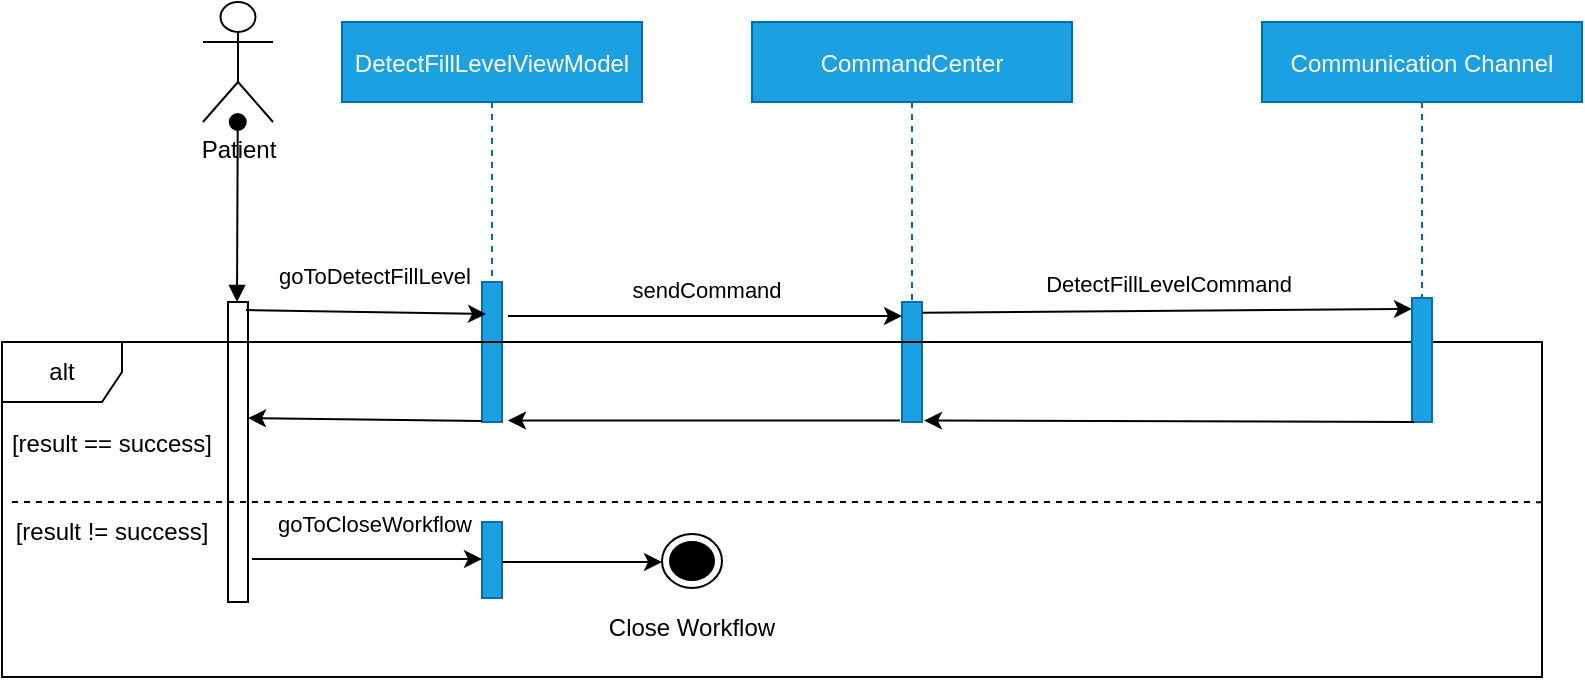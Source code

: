 <mxfile version="20.8.8" type="github">
  <diagram id="kgpKYQtTHZ0yAKxKKP6v" name="Page-1">
    <mxGraphModel dx="1026" dy="654" grid="1" gridSize="10" guides="1" tooltips="1" connect="1" arrows="1" fold="1" page="1" pageScale="1" pageWidth="850" pageHeight="1100" math="0" shadow="0">
      <root>
        <mxCell id="0" />
        <mxCell id="1" parent="0" />
        <mxCell id="3nuBFxr9cyL0pnOWT2aG-1" value="DetectFillLevelViewModel" style="shape=umlLifeline;perimeter=lifelinePerimeter;container=1;collapsible=0;recursiveResize=0;rounded=0;shadow=0;strokeWidth=1;fillColor=#1ba1e2;fontColor=#ffffff;strokeColor=#006EAF;" parent="1" vertex="1">
          <mxGeometry x="180" y="120" width="150" height="130" as="geometry" />
        </mxCell>
        <mxCell id="3nuBFxr9cyL0pnOWT2aG-5" value="CommandCenter" style="shape=umlLifeline;perimeter=lifelinePerimeter;container=1;collapsible=0;recursiveResize=0;rounded=0;shadow=0;strokeWidth=1;fillColor=#1ba1e2;fontColor=#ffffff;strokeColor=#006EAF;" parent="1" vertex="1">
          <mxGeometry x="385" y="120" width="160" height="140" as="geometry" />
        </mxCell>
        <mxCell id="5MIxCy6aPqHRKpZto7eM-1" value="Patient" style="shape=umlActor;verticalLabelPosition=bottom;verticalAlign=top;html=1;outlineConnect=0;" vertex="1" parent="1">
          <mxGeometry x="110.5" y="110" width="35" height="60" as="geometry" />
        </mxCell>
        <mxCell id="3nuBFxr9cyL0pnOWT2aG-3" value="" style="verticalAlign=bottom;startArrow=oval;endArrow=block;startSize=8;shadow=0;strokeWidth=1;" parent="1" edge="1" source="5MIxCy6aPqHRKpZto7eM-1">
          <mxGeometry relative="1" as="geometry">
            <mxPoint x="130" y="170" as="sourcePoint" />
            <mxPoint x="127.5" y="260" as="targetPoint" />
            <Array as="points" />
          </mxGeometry>
        </mxCell>
        <mxCell id="3nuBFxr9cyL0pnOWT2aG-2" value="" style="points=[];perimeter=orthogonalPerimeter;rounded=0;shadow=0;strokeWidth=1;" parent="1" vertex="1">
          <mxGeometry x="123" y="260" width="10" height="150" as="geometry" />
        </mxCell>
        <mxCell id="5MIxCy6aPqHRKpZto7eM-5" value="" style="points=[];perimeter=orthogonalPerimeter;rounded=0;shadow=0;strokeWidth=1;fillColor=#1ba1e2;fontColor=#ffffff;strokeColor=#006EAF;" vertex="1" parent="1">
          <mxGeometry x="250" y="250" width="10" height="70" as="geometry" />
        </mxCell>
        <mxCell id="3nuBFxr9cyL0pnOWT2aG-6" value="" style="points=[];perimeter=orthogonalPerimeter;rounded=0;shadow=0;strokeWidth=1;fillColor=#1ba1e2;fontColor=#ffffff;strokeColor=#006EAF;" parent="1" vertex="1">
          <mxGeometry x="460" y="260" width="10" height="60" as="geometry" />
        </mxCell>
        <mxCell id="5MIxCy6aPqHRKpZto7eM-6" value="goToDetectFillLevel" style="endArrow=classic;html=1;rounded=0;exitX=0.9;exitY=0.027;exitDx=0;exitDy=0;exitPerimeter=0;entryX=0.2;entryY=0.229;entryDx=0;entryDy=0;entryPerimeter=0;" edge="1" parent="1" source="3nuBFxr9cyL0pnOWT2aG-2" target="5MIxCy6aPqHRKpZto7eM-5">
          <mxGeometry x="0.057" y="18" width="50" height="50" relative="1" as="geometry">
            <mxPoint x="140" y="270" as="sourcePoint" />
            <mxPoint x="250" y="270" as="targetPoint" />
            <mxPoint as="offset" />
          </mxGeometry>
        </mxCell>
        <mxCell id="5MIxCy6aPqHRKpZto7eM-9" value="" style="endArrow=classic;html=1;rounded=0;entryX=1.3;entryY=0.989;entryDx=0;entryDy=0;entryPerimeter=0;exitX=-0.1;exitY=0.988;exitDx=0;exitDy=0;exitPerimeter=0;" edge="1" parent="1" source="3nuBFxr9cyL0pnOWT2aG-6" target="5MIxCy6aPqHRKpZto7eM-5">
          <mxGeometry width="50" height="50" relative="1" as="geometry">
            <mxPoint x="439" y="338" as="sourcePoint" />
            <mxPoint x="314" y="337.88" as="targetPoint" />
          </mxGeometry>
        </mxCell>
        <mxCell id="5MIxCy6aPqHRKpZto7eM-10" value="sendCommand" style="endArrow=classic;html=1;rounded=0;exitX=1.3;exitY=0.111;exitDx=0;exitDy=0;exitPerimeter=0;" edge="1" parent="1">
          <mxGeometry x="0.005" y="13" width="50" height="50" relative="1" as="geometry">
            <mxPoint x="263" y="266.97" as="sourcePoint" />
            <mxPoint x="460" y="267" as="targetPoint" />
            <mxPoint as="offset" />
          </mxGeometry>
        </mxCell>
        <mxCell id="5MIxCy6aPqHRKpZto7eM-11" value="Communication Channel" style="shape=umlLifeline;perimeter=lifelinePerimeter;container=1;collapsible=0;recursiveResize=0;rounded=0;shadow=0;strokeWidth=1;fillColor=#1ba1e2;fontColor=#ffffff;strokeColor=#006EAF;" vertex="1" parent="1">
          <mxGeometry x="640" y="120" width="160" height="140" as="geometry" />
        </mxCell>
        <mxCell id="5MIxCy6aPqHRKpZto7eM-12" value="DetectFillLevelCommand" style="endArrow=classic;html=1;rounded=0;exitX=1.3;exitY=0.111;exitDx=0;exitDy=0;exitPerimeter=0;entryX=0;entryY=0.088;entryDx=0;entryDy=0;entryPerimeter=0;" edge="1" parent="1" target="5MIxCy6aPqHRKpZto7eM-16">
          <mxGeometry x="0.005" y="13" width="50" height="50" relative="1" as="geometry">
            <mxPoint x="470" y="265.37" as="sourcePoint" />
            <mxPoint x="663" y="265" as="targetPoint" />
            <mxPoint as="offset" />
          </mxGeometry>
        </mxCell>
        <mxCell id="5MIxCy6aPqHRKpZto7eM-13" value="" style="endArrow=classic;html=1;rounded=0;exitX=0;exitY=0.993;exitDx=0;exitDy=0;exitPerimeter=0;entryX=1;entryY=0.387;entryDx=0;entryDy=0;entryPerimeter=0;" edge="1" parent="1" source="5MIxCy6aPqHRKpZto7eM-5" target="3nuBFxr9cyL0pnOWT2aG-2">
          <mxGeometry x="0.091" y="-20" width="50" height="50" relative="1" as="geometry">
            <mxPoint x="440" y="330" as="sourcePoint" />
            <mxPoint x="137" y="294" as="targetPoint" />
            <mxPoint as="offset" />
          </mxGeometry>
        </mxCell>
        <mxCell id="5MIxCy6aPqHRKpZto7eM-14" value="alt" style="shape=umlFrame;whiteSpace=wrap;html=1;" vertex="1" parent="1">
          <mxGeometry x="10" y="280" width="770" height="167.5" as="geometry" />
        </mxCell>
        <mxCell id="5MIxCy6aPqHRKpZto7eM-15" value="[result == success]" style="text;html=1;strokeColor=none;fillColor=none;align=center;verticalAlign=middle;whiteSpace=wrap;rounded=0;" vertex="1" parent="1">
          <mxGeometry x="10" y="316" width="110" height="30" as="geometry" />
        </mxCell>
        <mxCell id="5MIxCy6aPqHRKpZto7eM-16" value="" style="points=[];perimeter=orthogonalPerimeter;rounded=0;shadow=0;strokeWidth=1;fillColor=#1ba1e2;fontColor=#ffffff;strokeColor=#006EAF;" vertex="1" parent="1">
          <mxGeometry x="715" y="258" width="10" height="62" as="geometry" />
        </mxCell>
        <mxCell id="5MIxCy6aPqHRKpZto7eM-17" value="" style="endArrow=classic;html=1;rounded=0;exitX=0.1;exitY=1;exitDx=0;exitDy=0;exitPerimeter=0;entryX=1.1;entryY=0.988;entryDx=0;entryDy=0;entryPerimeter=0;" edge="1" parent="1" source="5MIxCy6aPqHRKpZto7eM-16" target="3nuBFxr9cyL0pnOWT2aG-6">
          <mxGeometry width="50" height="50" relative="1" as="geometry">
            <mxPoint x="676" y="338.03" as="sourcePoint" />
            <mxPoint x="480" y="338" as="targetPoint" />
          </mxGeometry>
        </mxCell>
        <mxCell id="5MIxCy6aPqHRKpZto7eM-18" value="" style="endArrow=none;dashed=1;html=1;rounded=0;exitX=0;exitY=0;exitDx=0;exitDy=0;entryX=1;entryY=0.478;entryDx=0;entryDy=0;entryPerimeter=0;" edge="1" parent="1" source="5MIxCy6aPqHRKpZto7eM-19" target="5MIxCy6aPqHRKpZto7eM-14">
          <mxGeometry width="50" height="50" relative="1" as="geometry">
            <mxPoint x="480" y="330" as="sourcePoint" />
            <mxPoint x="530" y="280" as="targetPoint" />
            <Array as="points">
              <mxPoint x="350" y="360" />
              <mxPoint x="680" y="360" />
            </Array>
          </mxGeometry>
        </mxCell>
        <mxCell id="5MIxCy6aPqHRKpZto7eM-19" value="[result != success]" style="text;html=1;strokeColor=none;fillColor=none;align=center;verticalAlign=middle;whiteSpace=wrap;rounded=0;" vertex="1" parent="1">
          <mxGeometry x="15" y="360" width="100" height="30" as="geometry" />
        </mxCell>
        <mxCell id="5MIxCy6aPqHRKpZto7eM-20" value="" style="points=[];perimeter=orthogonalPerimeter;rounded=0;shadow=0;strokeWidth=1;fillColor=#1ba1e2;fontColor=#ffffff;strokeColor=#006EAF;" vertex="1" parent="1">
          <mxGeometry x="250" y="370" width="10" height="38" as="geometry" />
        </mxCell>
        <mxCell id="5MIxCy6aPqHRKpZto7eM-22" value="goToCloseWorkflow" style="endArrow=classic;html=1;rounded=0;exitX=1.2;exitY=0.037;exitDx=0;exitDy=0;exitPerimeter=0;" edge="1" parent="1">
          <mxGeometry x="0.057" y="18" width="50" height="50" relative="1" as="geometry">
            <mxPoint x="135" y="388.5" as="sourcePoint" />
            <mxPoint x="250" y="388.51" as="targetPoint" />
            <mxPoint as="offset" />
          </mxGeometry>
        </mxCell>
        <mxCell id="5MIxCy6aPqHRKpZto7eM-24" value="" style="ellipse;html=1;shape=endState;fillColor=#000000;strokeColor=#000000;" vertex="1" parent="1">
          <mxGeometry x="340" y="376" width="30" height="27" as="geometry" />
        </mxCell>
        <mxCell id="5MIxCy6aPqHRKpZto7eM-25" value="" style="endArrow=classic;html=1;rounded=0;exitX=1.2;exitY=0.037;exitDx=0;exitDy=0;exitPerimeter=0;" edge="1" parent="1">
          <mxGeometry x="0.05" y="18" width="50" height="50" relative="1" as="geometry">
            <mxPoint x="260" y="390" as="sourcePoint" />
            <mxPoint x="340" y="390" as="targetPoint" />
            <mxPoint as="offset" />
          </mxGeometry>
        </mxCell>
        <mxCell id="5MIxCy6aPqHRKpZto7eM-26" value="Close Workflow" style="text;html=1;strokeColor=none;fillColor=none;align=center;verticalAlign=middle;whiteSpace=wrap;rounded=0;" vertex="1" parent="1">
          <mxGeometry x="300" y="408" width="110" height="30" as="geometry" />
        </mxCell>
      </root>
    </mxGraphModel>
  </diagram>
</mxfile>
